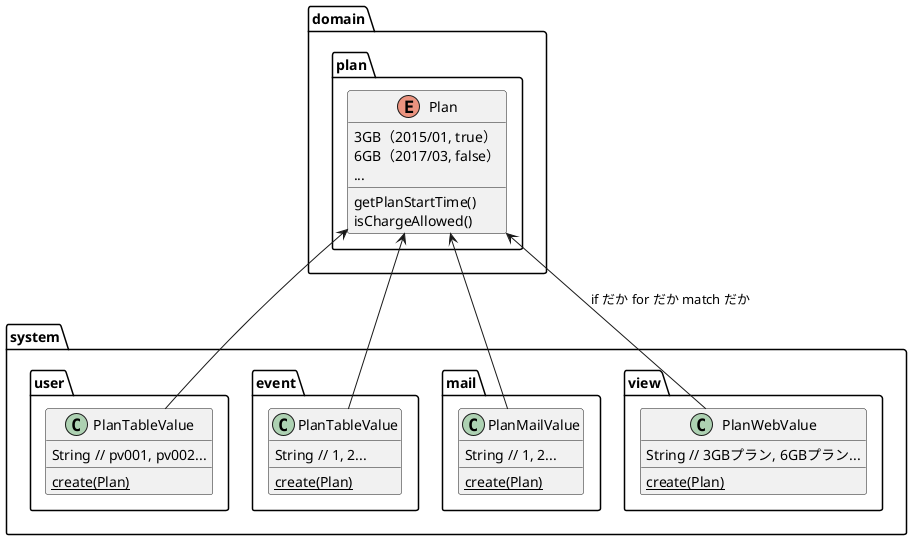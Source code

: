 @startuml

namespace domain {
  namespace plan {
    enum Plan {
      3GB（2015/01, true）
      6GB（2017/03, false）
      ...
      getPlanStartTime()
      isChargeAllowed()
    }
  }
}

namespace system {
  namespace user {
    class PlanTableValue {
      String // pv001, pv002...
      {static} create(Plan)
    }
  }

  namespace event {
    class PlanTableValue {
      String // 1, 2...
      {static} create(Plan)
    }
  }

  namespace mail {
    class PlanMailValue {
      String // 1, 2...
      {static} create(Plan)
    }
  }

  namespace view {
    class PlanWebValue {
      String // 3GBプラン, 6GBプラン...
      {static} create(Plan)
    }
  }
}

domain.plan.Plan <-- system.user.PlanTableValue
domain.plan.Plan <-- system.event.PlanTableValue
domain.plan.Plan <-- system.mail.PlanMailValue
domain.plan.Plan <-- system.view.PlanWebValue : if だか for だか match だか

' 逆にした形
' web での表記が変わってもドメイン層に変更は入らない
' 業務ロジックだけになった
' Plan から過去のプランを消せる（そういうことがしたければ）
' 特定のサブシステムだけマッピングを変えたりねじ曲げたりエラーにしたりしやすい
' PlanValue の変換テストをしたいなら、それぞれの側で単体テストをすれば良い

@enduml
